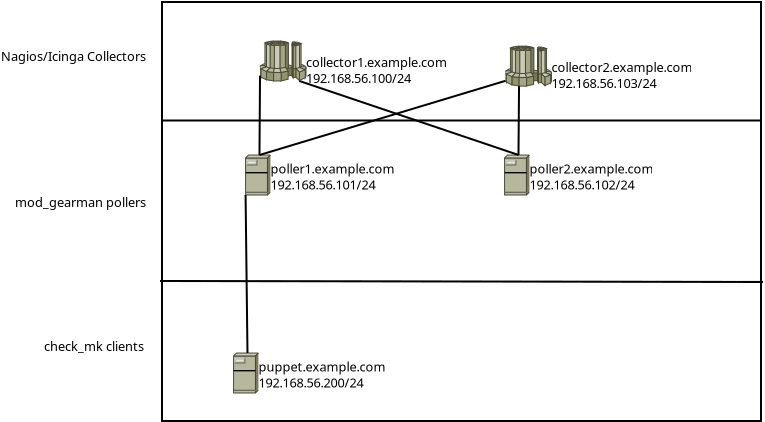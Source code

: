 <?xml version="1.0" encoding="UTF-8"?>
<dia:diagram xmlns:dia="http://www.lysator.liu.se/~alla/dia/">
  <dia:layer name="Background" visible="true" active="true">
    <dia:object type="Standard - Box" version="0" id="O0">
      <dia:attribute name="obj_pos">
        <dia:point val="11.35,0.7"/>
      </dia:attribute>
      <dia:attribute name="obj_bb">
        <dia:rectangle val="11.3,0.65;41.35,21.7"/>
      </dia:attribute>
      <dia:attribute name="elem_corner">
        <dia:point val="11.35,0.7"/>
      </dia:attribute>
      <dia:attribute name="elem_width">
        <dia:real val="29.95"/>
      </dia:attribute>
      <dia:attribute name="elem_height">
        <dia:real val="20.95"/>
      </dia:attribute>
      <dia:attribute name="show_background">
        <dia:boolean val="true"/>
      </dia:attribute>
    </dia:object>
    <dia:object type="Standard - Line" version="0" id="O1">
      <dia:attribute name="obj_pos">
        <dia:point val="11.3,6.625"/>
      </dia:attribute>
      <dia:attribute name="obj_bb">
        <dia:rectangle val="11.25,6.575;41.3,6.675"/>
      </dia:attribute>
      <dia:attribute name="conn_endpoints">
        <dia:point val="11.3,6.625"/>
        <dia:point val="41.25,6.625"/>
      </dia:attribute>
      <dia:attribute name="numcp">
        <dia:int val="1"/>
      </dia:attribute>
    </dia:object>
    <dia:object type="Cisco - Supercomputer" version="1" id="O2">
      <dia:attribute name="obj_pos">
        <dia:point val="16.251,2.65"/>
      </dia:attribute>
      <dia:attribute name="obj_bb">
        <dia:rectangle val="16.241,2.64;18.56,4.66"/>
      </dia:attribute>
      <dia:attribute name="meta">
        <dia:composite type="dict"/>
      </dia:attribute>
      <dia:attribute name="elem_corner">
        <dia:point val="16.251,2.65"/>
      </dia:attribute>
      <dia:attribute name="elem_width">
        <dia:real val="2.299"/>
      </dia:attribute>
      <dia:attribute name="elem_height">
        <dia:real val="2.0"/>
      </dia:attribute>
      <dia:attribute name="line_width">
        <dia:real val="0.1"/>
      </dia:attribute>
      <dia:attribute name="line_colour">
        <dia:color val="#000000"/>
      </dia:attribute>
      <dia:attribute name="fill_colour">
        <dia:color val="#ffffff"/>
      </dia:attribute>
      <dia:attribute name="show_background">
        <dia:boolean val="true"/>
      </dia:attribute>
      <dia:attribute name="line_style">
        <dia:enum val="0"/>
        <dia:real val="1"/>
      </dia:attribute>
      <dia:attribute name="flip_horizontal">
        <dia:boolean val="false"/>
      </dia:attribute>
      <dia:attribute name="flip_vertical">
        <dia:boolean val="false"/>
      </dia:attribute>
      <dia:attribute name="subscale">
        <dia:real val="1"/>
      </dia:attribute>
    </dia:object>
    <dia:object type="Cisco - File Server" version="1" id="O3">
      <dia:attribute name="obj_pos">
        <dia:point val="15.529,8.35"/>
      </dia:attribute>
      <dia:attribute name="obj_bb">
        <dia:rectangle val="15.528,8.349;16.772,10.351"/>
      </dia:attribute>
      <dia:attribute name="meta">
        <dia:composite type="dict"/>
      </dia:attribute>
      <dia:attribute name="elem_corner">
        <dia:point val="15.529,8.35"/>
      </dia:attribute>
      <dia:attribute name="elem_width">
        <dia:real val="1.242"/>
      </dia:attribute>
      <dia:attribute name="elem_height">
        <dia:real val="2.0"/>
      </dia:attribute>
      <dia:attribute name="line_width">
        <dia:real val="0.1"/>
      </dia:attribute>
      <dia:attribute name="line_colour">
        <dia:color val="#000000"/>
      </dia:attribute>
      <dia:attribute name="fill_colour">
        <dia:color val="#ffffff"/>
      </dia:attribute>
      <dia:attribute name="show_background">
        <dia:boolean val="true"/>
      </dia:attribute>
      <dia:attribute name="line_style">
        <dia:enum val="0"/>
        <dia:real val="1"/>
      </dia:attribute>
      <dia:attribute name="flip_horizontal">
        <dia:boolean val="false"/>
      </dia:attribute>
      <dia:attribute name="flip_vertical">
        <dia:boolean val="false"/>
      </dia:attribute>
      <dia:attribute name="subscale">
        <dia:real val="1"/>
      </dia:attribute>
    </dia:object>
    <dia:object type="Cisco - File Server" version="1" id="O4">
      <dia:attribute name="obj_pos">
        <dia:point val="28.479,8.35"/>
      </dia:attribute>
      <dia:attribute name="obj_bb">
        <dia:rectangle val="28.478,8.349;29.722,10.351"/>
      </dia:attribute>
      <dia:attribute name="meta">
        <dia:composite type="dict"/>
      </dia:attribute>
      <dia:attribute name="elem_corner">
        <dia:point val="28.479,8.35"/>
      </dia:attribute>
      <dia:attribute name="elem_width">
        <dia:real val="1.242"/>
      </dia:attribute>
      <dia:attribute name="elem_height">
        <dia:real val="2.0"/>
      </dia:attribute>
      <dia:attribute name="line_width">
        <dia:real val="0.1"/>
      </dia:attribute>
      <dia:attribute name="line_colour">
        <dia:color val="#000000"/>
      </dia:attribute>
      <dia:attribute name="fill_colour">
        <dia:color val="#ffffff"/>
      </dia:attribute>
      <dia:attribute name="show_background">
        <dia:boolean val="true"/>
      </dia:attribute>
      <dia:attribute name="line_style">
        <dia:enum val="0"/>
        <dia:real val="1"/>
      </dia:attribute>
      <dia:attribute name="flip_horizontal">
        <dia:boolean val="false"/>
      </dia:attribute>
      <dia:attribute name="flip_vertical">
        <dia:boolean val="false"/>
      </dia:attribute>
      <dia:attribute name="subscale">
        <dia:real val="1"/>
      </dia:attribute>
    </dia:object>
    <dia:object type="Cisco - File Server" version="1" id="O5">
      <dia:attribute name="obj_pos">
        <dia:point val="14.929,18.25"/>
      </dia:attribute>
      <dia:attribute name="obj_bb">
        <dia:rectangle val="14.928,18.249;16.172,20.251"/>
      </dia:attribute>
      <dia:attribute name="meta">
        <dia:composite type="dict"/>
      </dia:attribute>
      <dia:attribute name="elem_corner">
        <dia:point val="14.929,18.25"/>
      </dia:attribute>
      <dia:attribute name="elem_width">
        <dia:real val="1.242"/>
      </dia:attribute>
      <dia:attribute name="elem_height">
        <dia:real val="2.0"/>
      </dia:attribute>
      <dia:attribute name="line_width">
        <dia:real val="0.1"/>
      </dia:attribute>
      <dia:attribute name="line_colour">
        <dia:color val="#000000"/>
      </dia:attribute>
      <dia:attribute name="fill_colour">
        <dia:color val="#ffffff"/>
      </dia:attribute>
      <dia:attribute name="show_background">
        <dia:boolean val="true"/>
      </dia:attribute>
      <dia:attribute name="line_style">
        <dia:enum val="0"/>
        <dia:real val="1"/>
      </dia:attribute>
      <dia:attribute name="flip_horizontal">
        <dia:boolean val="false"/>
      </dia:attribute>
      <dia:attribute name="flip_vertical">
        <dia:boolean val="false"/>
      </dia:attribute>
      <dia:attribute name="subscale">
        <dia:real val="1"/>
      </dia:attribute>
    </dia:object>
    <dia:object type="Standard - Line" version="0" id="O6">
      <dia:attribute name="obj_pos">
        <dia:point val="16.251,4.384"/>
      </dia:attribute>
      <dia:attribute name="obj_bb">
        <dia:rectangle val="16.174,4.334;16.301,8.4"/>
      </dia:attribute>
      <dia:attribute name="conn_endpoints">
        <dia:point val="16.251,4.384"/>
        <dia:point val="16.224,8.35"/>
      </dia:attribute>
      <dia:attribute name="numcp">
        <dia:int val="1"/>
      </dia:attribute>
      <dia:connections>
        <dia:connection handle="0" to="O2" connection="7"/>
        <dia:connection handle="1" to="O3" connection="2"/>
      </dia:connections>
    </dia:object>
    <dia:object type="Standard - PolyLine" version="0" id="O7">
      <dia:attribute name="obj_pos">
        <dia:point val="18.219,4.65"/>
      </dia:attribute>
      <dia:attribute name="obj_bb">
        <dia:rectangle val="18.156,4.587;29.238,8.413"/>
      </dia:attribute>
      <dia:attribute name="poly_points">
        <dia:point val="18.219,4.65"/>
        <dia:point val="29.174,8.35"/>
      </dia:attribute>
      <dia:connections>
        <dia:connection handle="0" to="O2" connection="4"/>
        <dia:connection handle="1" to="O4" connection="2"/>
      </dia:connections>
    </dia:object>
    <dia:object type="Standard - PolyLine" version="0" id="O8">
      <dia:attribute name="obj_pos">
        <dia:point val="15.529,10.35"/>
      </dia:attribute>
      <dia:attribute name="obj_bb">
        <dia:rectangle val="15.478,10.299;15.675,18.301"/>
      </dia:attribute>
      <dia:attribute name="poly_points">
        <dia:point val="15.529,10.35"/>
        <dia:point val="15.624,18.25"/>
      </dia:attribute>
      <dia:connections>
        <dia:connection handle="0" to="O3" connection="3"/>
        <dia:connection handle="1" to="O5" connection="2"/>
      </dia:connections>
    </dia:object>
    <dia:object type="Standard - Text" version="1" id="O9">
      <dia:attribute name="obj_pos">
        <dia:point val="18.549,3.948"/>
      </dia:attribute>
      <dia:attribute name="obj_bb">
        <dia:rectangle val="18.549,3.335;26.259,4.935"/>
      </dia:attribute>
      <dia:attribute name="text">
        <dia:composite type="text">
          <dia:attribute name="string">
            <dia:string>#collector1.example.com
192.168.56.100/24#</dia:string>
          </dia:attribute>
          <dia:attribute name="font">
            <dia:font family="sans" style="0" name="Helvetica"/>
          </dia:attribute>
          <dia:attribute name="height">
            <dia:real val="0.8"/>
          </dia:attribute>
          <dia:attribute name="pos">
            <dia:point val="18.549,3.948"/>
          </dia:attribute>
          <dia:attribute name="color">
            <dia:color val="#000000"/>
          </dia:attribute>
          <dia:attribute name="alignment">
            <dia:enum val="0"/>
          </dia:attribute>
        </dia:composite>
      </dia:attribute>
      <dia:attribute name="valign">
        <dia:enum val="3"/>
      </dia:attribute>
      <dia:connections>
        <dia:connection handle="0" to="O2" connection="9"/>
      </dia:connections>
    </dia:object>
    <dia:object type="Standard - Text" version="1" id="O10">
      <dia:attribute name="obj_pos">
        <dia:point val="16.771,9.279"/>
      </dia:attribute>
      <dia:attribute name="obj_bb">
        <dia:rectangle val="16.771,8.684;23.522,10.229"/>
      </dia:attribute>
      <dia:attribute name="text">
        <dia:composite type="text">
          <dia:attribute name="string">
            <dia:string>#poller1.example.com
192.168.56.101/24#</dia:string>
          </dia:attribute>
          <dia:attribute name="font">
            <dia:font family="sans" style="0" name="Helvetica"/>
          </dia:attribute>
          <dia:attribute name="height">
            <dia:real val="0.8"/>
          </dia:attribute>
          <dia:attribute name="pos">
            <dia:point val="16.771,9.279"/>
          </dia:attribute>
          <dia:attribute name="color">
            <dia:color val="#000000"/>
          </dia:attribute>
          <dia:attribute name="alignment">
            <dia:enum val="0"/>
          </dia:attribute>
        </dia:composite>
      </dia:attribute>
      <dia:attribute name="valign">
        <dia:enum val="3"/>
      </dia:attribute>
      <dia:connections>
        <dia:connection handle="0" to="O3" connection="9"/>
      </dia:connections>
    </dia:object>
    <dia:object type="Standard - Text" version="1" id="O11">
      <dia:attribute name="obj_pos">
        <dia:point val="29.721,9.279"/>
      </dia:attribute>
      <dia:attribute name="obj_bb">
        <dia:rectangle val="29.721,8.684;36.472,10.229"/>
      </dia:attribute>
      <dia:attribute name="text">
        <dia:composite type="text">
          <dia:attribute name="string">
            <dia:string>#poller2.example.com
192.168.56.102/24#</dia:string>
          </dia:attribute>
          <dia:attribute name="font">
            <dia:font family="sans" style="0" name="Helvetica"/>
          </dia:attribute>
          <dia:attribute name="height">
            <dia:real val="0.8"/>
          </dia:attribute>
          <dia:attribute name="pos">
            <dia:point val="29.721,9.279"/>
          </dia:attribute>
          <dia:attribute name="color">
            <dia:color val="#000000"/>
          </dia:attribute>
          <dia:attribute name="alignment">
            <dia:enum val="0"/>
          </dia:attribute>
        </dia:composite>
      </dia:attribute>
      <dia:attribute name="valign">
        <dia:enum val="3"/>
      </dia:attribute>
      <dia:connections>
        <dia:connection handle="0" to="O4" connection="9"/>
      </dia:connections>
    </dia:object>
    <dia:object type="Standard - Text" version="1" id="O12">
      <dia:attribute name="obj_pos">
        <dia:point val="16.171,19.179"/>
      </dia:attribute>
      <dia:attribute name="obj_bb">
        <dia:rectangle val="16.171,18.584;22.975,20.129"/>
      </dia:attribute>
      <dia:attribute name="text">
        <dia:composite type="text">
          <dia:attribute name="string">
            <dia:string>#puppet.example.com
192.168.56.200/24#</dia:string>
          </dia:attribute>
          <dia:attribute name="font">
            <dia:font family="sans" style="0" name="Helvetica"/>
          </dia:attribute>
          <dia:attribute name="height">
            <dia:real val="0.8"/>
          </dia:attribute>
          <dia:attribute name="pos">
            <dia:point val="16.171,19.179"/>
          </dia:attribute>
          <dia:attribute name="color">
            <dia:color val="#000000"/>
          </dia:attribute>
          <dia:attribute name="alignment">
            <dia:enum val="0"/>
          </dia:attribute>
        </dia:composite>
      </dia:attribute>
      <dia:attribute name="valign">
        <dia:enum val="3"/>
      </dia:attribute>
      <dia:connections>
        <dia:connection handle="0" to="O5" connection="9"/>
      </dia:connections>
    </dia:object>
    <dia:object type="Standard - Text" version="1" id="O13">
      <dia:attribute name="obj_pos">
        <dia:point val="35.75,3.9"/>
      </dia:attribute>
      <dia:attribute name="obj_bb">
        <dia:rectangle val="35.75,3.305;35.75,4.05"/>
      </dia:attribute>
      <dia:attribute name="text">
        <dia:composite type="text">
          <dia:attribute name="string">
            <dia:string>##</dia:string>
          </dia:attribute>
          <dia:attribute name="font">
            <dia:font family="sans" style="0" name="Helvetica"/>
          </dia:attribute>
          <dia:attribute name="height">
            <dia:real val="0.8"/>
          </dia:attribute>
          <dia:attribute name="pos">
            <dia:point val="35.75,3.9"/>
          </dia:attribute>
          <dia:attribute name="color">
            <dia:color val="#000000"/>
          </dia:attribute>
          <dia:attribute name="alignment">
            <dia:enum val="0"/>
          </dia:attribute>
        </dia:composite>
      </dia:attribute>
      <dia:attribute name="valign">
        <dia:enum val="3"/>
      </dia:attribute>
    </dia:object>
    <dia:object type="Standard - Line" version="0" id="O14">
      <dia:attribute name="obj_pos">
        <dia:point val="11.25,14.65"/>
      </dia:attribute>
      <dia:attribute name="obj_bb">
        <dia:rectangle val="11.2,14.6;41.45,14.75"/>
      </dia:attribute>
      <dia:attribute name="conn_endpoints">
        <dia:point val="11.25,14.65"/>
        <dia:point val="41.4,14.7"/>
      </dia:attribute>
      <dia:attribute name="numcp">
        <dia:int val="1"/>
      </dia:attribute>
    </dia:object>
    <dia:object type="Standard - Text" version="1" id="O15">
      <dia:attribute name="obj_pos">
        <dia:point val="3.3,3.65"/>
      </dia:attribute>
      <dia:attribute name="obj_bb">
        <dia:rectangle val="3.3,3.055;11.005,3.8"/>
      </dia:attribute>
      <dia:attribute name="text">
        <dia:composite type="text">
          <dia:attribute name="string">
            <dia:string>#Nagios/Icinga Collectors#</dia:string>
          </dia:attribute>
          <dia:attribute name="font">
            <dia:font family="sans" style="0" name="Helvetica"/>
          </dia:attribute>
          <dia:attribute name="height">
            <dia:real val="0.8"/>
          </dia:attribute>
          <dia:attribute name="pos">
            <dia:point val="3.3,3.65"/>
          </dia:attribute>
          <dia:attribute name="color">
            <dia:color val="#000000"/>
          </dia:attribute>
          <dia:attribute name="alignment">
            <dia:enum val="0"/>
          </dia:attribute>
        </dia:composite>
      </dia:attribute>
      <dia:attribute name="valign">
        <dia:enum val="3"/>
      </dia:attribute>
    </dia:object>
    <dia:object type="Standard - Text" version="1" id="O16">
      <dia:attribute name="obj_pos">
        <dia:point val="4,10.95"/>
      </dia:attribute>
      <dia:attribute name="obj_bb">
        <dia:rectangle val="4,10.355;10.956,11.1"/>
      </dia:attribute>
      <dia:attribute name="text">
        <dia:composite type="text">
          <dia:attribute name="string">
            <dia:string>#mod_gearman pollers#</dia:string>
          </dia:attribute>
          <dia:attribute name="font">
            <dia:font family="sans" style="0" name="Helvetica"/>
          </dia:attribute>
          <dia:attribute name="height">
            <dia:real val="0.8"/>
          </dia:attribute>
          <dia:attribute name="pos">
            <dia:point val="4,10.95"/>
          </dia:attribute>
          <dia:attribute name="color">
            <dia:color val="#000000"/>
          </dia:attribute>
          <dia:attribute name="alignment">
            <dia:enum val="0"/>
          </dia:attribute>
        </dia:composite>
      </dia:attribute>
      <dia:attribute name="valign">
        <dia:enum val="3"/>
      </dia:attribute>
    </dia:object>
    <dia:object type="Standard - Text" version="1" id="O17">
      <dia:attribute name="obj_pos">
        <dia:point val="5.45,18.15"/>
      </dia:attribute>
      <dia:attribute name="obj_bb">
        <dia:rectangle val="5.45,17.555;10.93,18.3"/>
      </dia:attribute>
      <dia:attribute name="text">
        <dia:composite type="text">
          <dia:attribute name="string">
            <dia:string>#check_mk clients#</dia:string>
          </dia:attribute>
          <dia:attribute name="font">
            <dia:font family="sans" style="0" name="Helvetica"/>
          </dia:attribute>
          <dia:attribute name="height">
            <dia:real val="0.8"/>
          </dia:attribute>
          <dia:attribute name="pos">
            <dia:point val="5.45,18.15"/>
          </dia:attribute>
          <dia:attribute name="color">
            <dia:color val="#000000"/>
          </dia:attribute>
          <dia:attribute name="alignment">
            <dia:enum val="0"/>
          </dia:attribute>
        </dia:composite>
      </dia:attribute>
      <dia:attribute name="valign">
        <dia:enum val="3"/>
      </dia:attribute>
    </dia:object>
    <dia:object type="Cisco - Supercomputer" version="1" id="O18">
      <dia:attribute name="obj_pos">
        <dia:point val="28.525,2.905"/>
      </dia:attribute>
      <dia:attribute name="obj_bb">
        <dia:rectangle val="28.515,2.895;30.834,4.914"/>
      </dia:attribute>
      <dia:attribute name="meta">
        <dia:composite type="dict"/>
      </dia:attribute>
      <dia:attribute name="elem_corner">
        <dia:point val="28.525,2.905"/>
      </dia:attribute>
      <dia:attribute name="elem_width">
        <dia:real val="2.299"/>
      </dia:attribute>
      <dia:attribute name="elem_height">
        <dia:real val="2.0"/>
      </dia:attribute>
      <dia:attribute name="line_width">
        <dia:real val="0.1"/>
      </dia:attribute>
      <dia:attribute name="line_colour">
        <dia:color val="#000000"/>
      </dia:attribute>
      <dia:attribute name="fill_colour">
        <dia:color val="#ffffff"/>
      </dia:attribute>
      <dia:attribute name="show_background">
        <dia:boolean val="true"/>
      </dia:attribute>
      <dia:attribute name="line_style">
        <dia:enum val="0"/>
        <dia:real val="1"/>
      </dia:attribute>
      <dia:attribute name="flip_horizontal">
        <dia:boolean val="false"/>
      </dia:attribute>
      <dia:attribute name="flip_vertical">
        <dia:boolean val="false"/>
      </dia:attribute>
      <dia:attribute name="subscale">
        <dia:real val="1"/>
      </dia:attribute>
    </dia:object>
    <dia:object type="Standard - Text" version="1" id="O19">
      <dia:attribute name="obj_pos">
        <dia:point val="30.824,4.203"/>
      </dia:attribute>
      <dia:attribute name="obj_bb">
        <dia:rectangle val="30.824,3.608;38.515,5.153"/>
      </dia:attribute>
      <dia:attribute name="text">
        <dia:composite type="text">
          <dia:attribute name="string">
            <dia:string>#collector2.example.com
192.168.56.103/24#</dia:string>
          </dia:attribute>
          <dia:attribute name="font">
            <dia:font family="sans" style="0" name="Helvetica"/>
          </dia:attribute>
          <dia:attribute name="height">
            <dia:real val="0.8"/>
          </dia:attribute>
          <dia:attribute name="pos">
            <dia:point val="30.824,4.203"/>
          </dia:attribute>
          <dia:attribute name="color">
            <dia:color val="#000000"/>
          </dia:attribute>
          <dia:attribute name="alignment">
            <dia:enum val="0"/>
          </dia:attribute>
        </dia:composite>
      </dia:attribute>
      <dia:attribute name="valign">
        <dia:enum val="3"/>
      </dia:attribute>
      <dia:connections>
        <dia:connection handle="0" to="O18" connection="9"/>
      </dia:connections>
    </dia:object>
    <dia:object type="Standard - Line" version="0" id="O20">
      <dia:attribute name="obj_pos">
        <dia:point val="28.525,4.639"/>
      </dia:attribute>
      <dia:attribute name="obj_bb">
        <dia:rectangle val="16.162,4.577;28.587,8.412"/>
      </dia:attribute>
      <dia:attribute name="conn_endpoints">
        <dia:point val="28.525,4.639"/>
        <dia:point val="16.224,8.35"/>
      </dia:attribute>
      <dia:attribute name="numcp">
        <dia:int val="1"/>
      </dia:attribute>
      <dia:connections>
        <dia:connection handle="0" to="O18" connection="7"/>
        <dia:connection handle="1" to="O3" connection="2"/>
      </dia:connections>
    </dia:object>
    <dia:object type="Standard - Line" version="0" id="O21">
      <dia:attribute name="obj_pos">
        <dia:point val="29.202,4.905"/>
      </dia:attribute>
      <dia:attribute name="obj_bb">
        <dia:rectangle val="29.124,4.854;29.252,8.4"/>
      </dia:attribute>
      <dia:attribute name="conn_endpoints">
        <dia:point val="29.202,4.905"/>
        <dia:point val="29.174,8.35"/>
      </dia:attribute>
      <dia:attribute name="numcp">
        <dia:int val="1"/>
      </dia:attribute>
      <dia:connections>
        <dia:connection handle="0" to="O18" connection="3"/>
        <dia:connection handle="1" to="O4" connection="2"/>
      </dia:connections>
    </dia:object>
  </dia:layer>
</dia:diagram>
